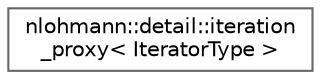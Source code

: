 digraph "类继承关系图"
{
 // LATEX_PDF_SIZE
  bgcolor="transparent";
  edge [fontname=Helvetica,fontsize=10,labelfontname=Helvetica,labelfontsize=10];
  node [fontname=Helvetica,fontsize=10,shape=box,height=0.2,width=0.4];
  rankdir="LR";
  Node0 [id="Node000000",label="nlohmann::detail::iteration\l_proxy\< IteratorType \>",height=0.2,width=0.4,color="grey40", fillcolor="white", style="filled",URL="$classnlohmann_1_1detail_1_1iteration__proxy.html",tooltip="proxy class for the items() function"];
}
